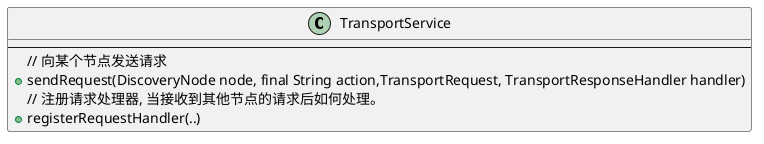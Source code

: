 @startuml

class TransportService {
    ---
    // 向某个节点发送请求
    +sendRequest(DiscoveryNode node, final String action,TransportRequest, TransportResponseHandler handler)
    // 注册请求处理器, 当接收到其他节点的请求后如何处理。
    +registerRequestHandler(..)
}
@enduml